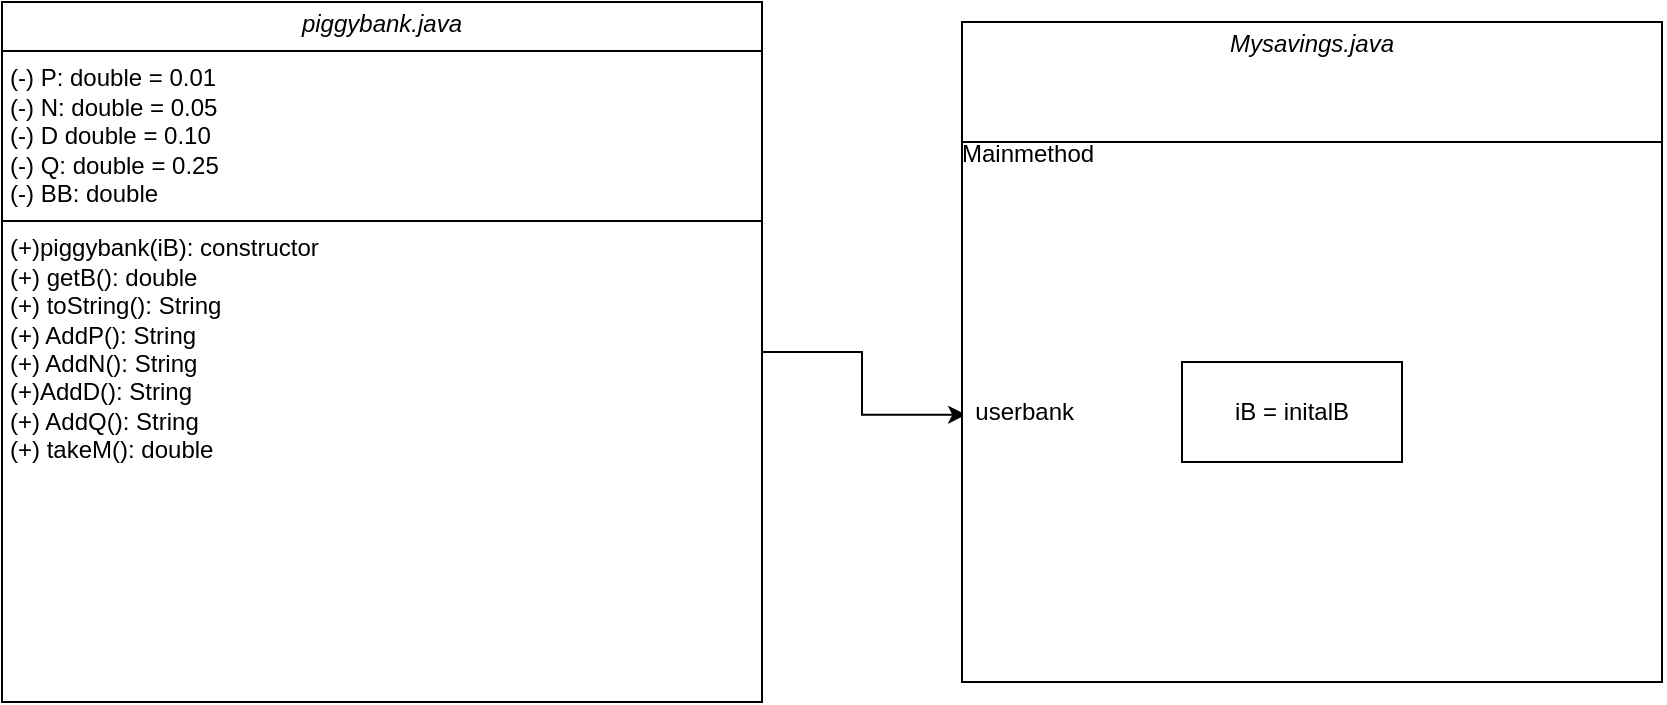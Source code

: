 <mxfile version="25.0.1">
  <diagram name="Page-1" id="gnDuGYHJG0aRv-neH-CJ">
    <mxGraphModel grid="1" page="1" gridSize="10" guides="1" tooltips="1" connect="1" arrows="1" fold="1" pageScale="1" pageWidth="850" pageHeight="1100" math="0" shadow="0">
      <root>
        <mxCell id="0" />
        <mxCell id="1" parent="0" />
        <mxCell id="cMJruUxLA0DlYHB4oDap-14" style="edgeStyle=orthogonalEdgeStyle;rounded=0;orthogonalLoop=1;jettySize=auto;html=1;entryX=0.006;entryY=0.595;entryDx=0;entryDy=0;entryPerimeter=0;" edge="1" parent="1" source="cMJruUxLA0DlYHB4oDap-9" target="cMJruUxLA0DlYHB4oDap-12">
          <mxGeometry relative="1" as="geometry">
            <mxPoint x="490" y="335" as="targetPoint" />
          </mxGeometry>
        </mxCell>
        <mxCell id="cMJruUxLA0DlYHB4oDap-9" value="&lt;p style=&quot;margin:0px;margin-top:4px;text-align:center;&quot;&gt;&lt;i&gt;piggybank.java&lt;/i&gt;&lt;/p&gt;&lt;hr size=&quot;1&quot; style=&quot;border-style:solid;&quot;&gt;&lt;p style=&quot;margin:0px;margin-left:4px;&quot;&gt;(-) P: double = 0.01&lt;/p&gt;&lt;p style=&quot;margin:0px;margin-left:4px;&quot;&gt;(-) N: double = 0.05&lt;/p&gt;&lt;p style=&quot;margin:0px;margin-left:4px;&quot;&gt;(-) D double = 0.10&lt;/p&gt;&lt;p style=&quot;margin:0px;margin-left:4px;&quot;&gt;(-) Q: double = 0.25&lt;/p&gt;&lt;p style=&quot;margin:0px;margin-left:4px;&quot;&gt;(-) BB: double&lt;/p&gt;&lt;hr size=&quot;1&quot; style=&quot;border-style:solid;&quot;&gt;&lt;p style=&quot;margin:0px;margin-left:4px;&quot;&gt;(+)piggybank(iB): constructor&lt;/p&gt;&lt;p style=&quot;margin:0px;margin-left:4px;&quot;&gt;(+) getB(): double&lt;/p&gt;&lt;p style=&quot;margin:0px;margin-left:4px;&quot;&gt;(+) toString(): String&lt;/p&gt;&lt;p style=&quot;margin:0px;margin-left:4px;&quot;&gt;(+) AddP(): String&lt;/p&gt;&lt;p style=&quot;margin:0px;margin-left:4px;&quot;&gt;(+) AddN(): String&lt;/p&gt;&lt;p style=&quot;margin:0px;margin-left:4px;&quot;&gt;(+)AddD(): String&lt;/p&gt;&lt;p style=&quot;margin:0px;margin-left:4px;&quot;&gt;(+) AddQ(): String&lt;/p&gt;&lt;p style=&quot;margin:0px;margin-left:4px;&quot;&gt;(+) takeM(): double&lt;/p&gt;" style="verticalAlign=top;align=left;overflow=fill;html=1;whiteSpace=wrap;" vertex="1" parent="1">
          <mxGeometry x="20" y="160" width="380" height="350" as="geometry" />
        </mxCell>
        <mxCell id="cMJruUxLA0DlYHB4oDap-12" value="&lt;p style=&quot;margin:0px;margin-top:4px;text-align:center;&quot;&gt;&lt;i&gt;Mysavings.java&lt;/i&gt;&lt;/p&gt;&lt;p style=&quot;margin:0px;margin-top:4px;text-align:center;&quot;&gt;&lt;span style=&quot;background-color: initial;&quot;&gt;&lt;br&gt;&lt;/span&gt;&lt;/p&gt;&lt;p style=&quot;margin:0px;margin-top:4px;text-align:center;&quot;&gt;&lt;span style=&quot;background-color: initial;&quot;&gt;&lt;br&gt;&lt;/span&gt;&lt;/p&gt;&lt;p style=&quot;margin: 4px 0px 0px;&quot;&gt;&lt;span style=&quot;background-color: initial;&quot;&gt;Mainmethod&lt;/span&gt;&lt;/p&gt;&lt;p style=&quot;margin: 4px 0px 0px;&quot;&gt;&lt;span style=&quot;background-color: initial;&quot;&gt;&lt;br&gt;&lt;/span&gt;&lt;/p&gt;&lt;p style=&quot;margin: 4px 0px 0px;&quot;&gt;&lt;span style=&quot;background-color: initial;&quot;&gt;&lt;br&gt;&lt;/span&gt;&lt;/p&gt;&lt;p style=&quot;margin: 4px 0px 0px;&quot;&gt;&lt;span style=&quot;background-color: initial;&quot;&gt;&lt;br&gt;&lt;/span&gt;&lt;/p&gt;&lt;p style=&quot;margin: 4px 0px 0px;&quot;&gt;&lt;span style=&quot;background-color: initial;&quot;&gt;&lt;br&gt;&lt;/span&gt;&lt;/p&gt;&lt;p style=&quot;margin: 4px 0px 0px;&quot;&gt;&lt;span style=&quot;background-color: initial;&quot;&gt;&lt;br&gt;&lt;/span&gt;&lt;/p&gt;&lt;p style=&quot;margin: 4px 0px 0px;&quot;&gt;&lt;span style=&quot;background-color: initial;&quot;&gt;&lt;br&gt;&lt;/span&gt;&lt;/p&gt;&lt;p style=&quot;margin: 4px 0px 0px;&quot;&gt;&amp;nbsp; userbank&amp;nbsp;&amp;nbsp;&lt;/p&gt;" style="verticalAlign=top;align=left;overflow=fill;html=1;whiteSpace=wrap;" vertex="1" parent="1">
          <mxGeometry x="500" y="170" width="350" height="330" as="geometry" />
        </mxCell>
        <mxCell id="cMJruUxLA0DlYHB4oDap-15" value="" style="endArrow=none;html=1;rounded=0;" edge="1" parent="1">
          <mxGeometry relative="1" as="geometry">
            <mxPoint x="500" y="230" as="sourcePoint" />
            <mxPoint x="850" y="230" as="targetPoint" />
          </mxGeometry>
        </mxCell>
        <mxCell id="cMJruUxLA0DlYHB4oDap-17" value="iB = initalB" style="html=1;whiteSpace=wrap;" vertex="1" parent="1">
          <mxGeometry x="610" y="340" width="110" height="50" as="geometry" />
        </mxCell>
      </root>
    </mxGraphModel>
  </diagram>
</mxfile>
